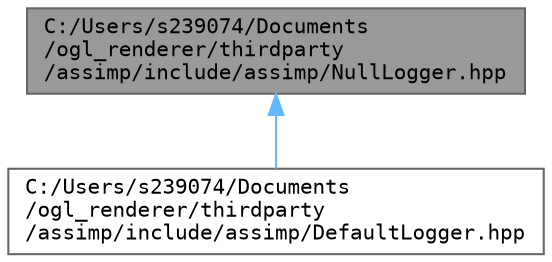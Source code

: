digraph "C:/Users/s239074/Documents/ogl_renderer/thirdparty/assimp/include/assimp/NullLogger.hpp"
{
 // LATEX_PDF_SIZE
  bgcolor="transparent";
  edge [fontname=Terminal,fontsize=10,labelfontname=Helvetica,labelfontsize=10];
  node [fontname=Terminal,fontsize=10,shape=box,height=0.2,width=0.4];
  Node1 [label="C:/Users/s239074/Documents\l/ogl_renderer/thirdparty\l/assimp/include/assimp/NullLogger.hpp",height=0.2,width=0.4,color="gray40", fillcolor="grey60", style="filled", fontcolor="black",tooltip="Dummy logger."];
  Node1 -> Node2 [dir="back",color="steelblue1",style="solid"];
  Node2 [label="C:/Users/s239074/Documents\l/ogl_renderer/thirdparty\l/assimp/include/assimp/DefaultLogger.hpp",height=0.2,width=0.4,color="grey40", fillcolor="white", style="filled",URL="$include_2assimp_2_default_logger_8hpp.html",tooltip=" "];
}

